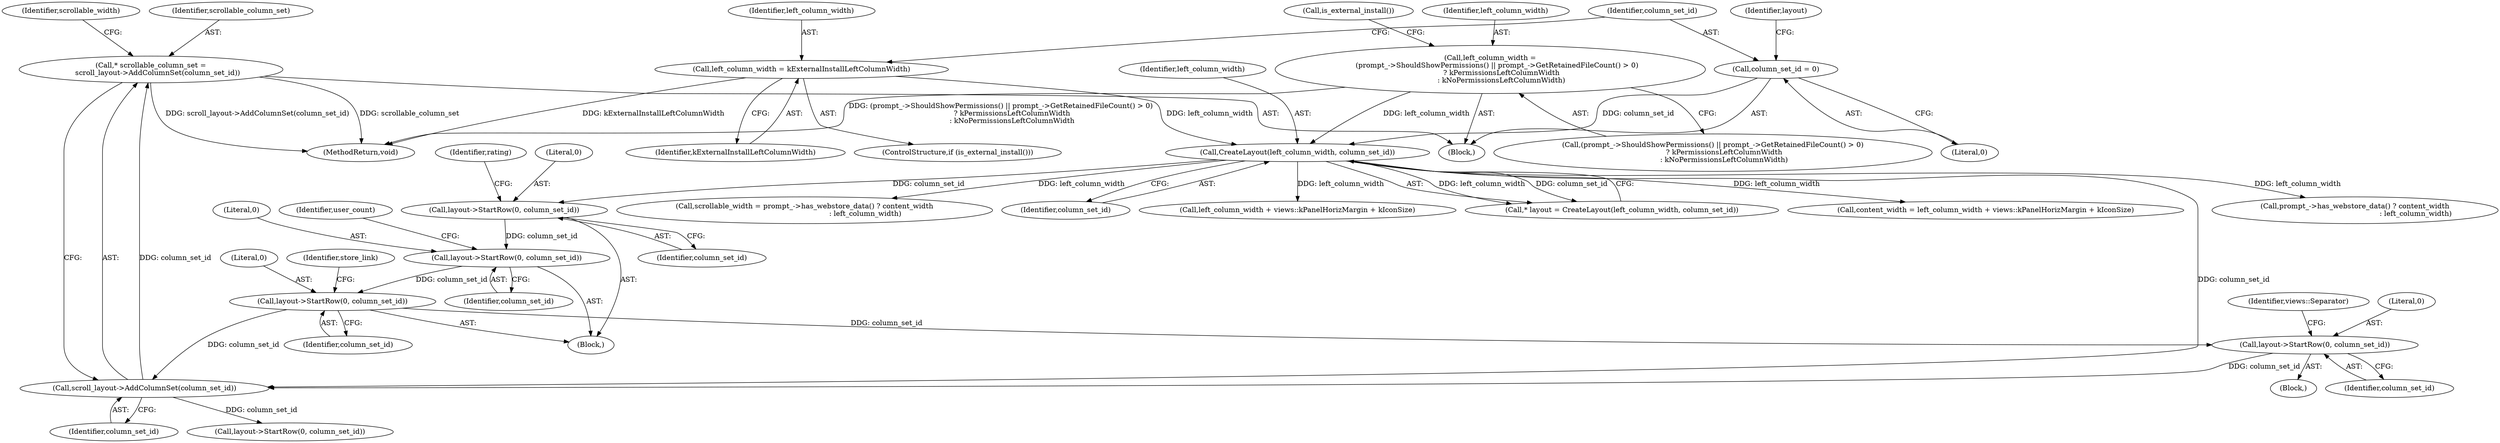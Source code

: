 digraph "0_Chrome_0a1c15fecb1240ab909e1431b6127410c3b380e0_0@pointer" {
"1000235" [label="(Call,* scrollable_column_set =\n      scroll_layout->AddColumnSet(column_set_id))"];
"1000237" [label="(Call,scroll_layout->AddColumnSet(column_set_id))"];
"1000184" [label="(Call,layout->StartRow(0, column_set_id))"];
"1000170" [label="(Call,layout->StartRow(0, column_set_id))"];
"1000136" [label="(Call,layout->StartRow(0, column_set_id))"];
"1000126" [label="(Call,CreateLayout(left_column_width, column_set_id))"];
"1000116" [label="(Call,left_column_width = kExternalInstallLeftColumnWidth)"];
"1000104" [label="(Call,left_column_width =\n      (prompt_->ShouldShowPermissions() || prompt_->GetRetainedFileCount() > 0)\n          ? kPermissionsLeftColumnWidth\n          : kNoPermissionsLeftColumnWidth)"];
"1000120" [label="(Call,column_set_id = 0)"];
"1000204" [label="(Call,layout->StartRow(0, column_set_id))"];
"1000175" [label="(Identifier,user_count)"];
"1000141" [label="(Identifier,rating)"];
"1000117" [label="(Identifier,left_column_width)"];
"1000138" [label="(Identifier,column_set_id)"];
"1000237" [label="(Call,scroll_layout->AddColumnSet(column_set_id))"];
"1000105" [label="(Identifier,left_column_width)"];
"1000200" [label="(Block,)"];
"1000235" [label="(Call,* scrollable_column_set =\n      scroll_layout->AddColumnSet(column_set_id))"];
"1000242" [label="(Call,prompt_->has_webstore_data() ? content_width\n                                                      : left_column_width)"];
"1000115" [label="(Call,is_external_install())"];
"1000118" [label="(Identifier,kExternalInstallLeftColumnWidth)"];
"1000186" [label="(Identifier,column_set_id)"];
"1000136" [label="(Call,layout->StartRow(0, column_set_id))"];
"1000170" [label="(Call,layout->StartRow(0, column_set_id))"];
"1000135" [label="(Block,)"];
"1000206" [label="(Identifier,column_set_id)"];
"1000124" [label="(Call,* layout = CreateLayout(left_column_width, column_set_id))"];
"1000209" [label="(Identifier,views::Separator)"];
"1000496" [label="(MethodReturn,void)"];
"1000240" [label="(Call,scrollable_width = prompt_->has_webstore_data() ? content_width\n                                                      : left_column_width)"];
"1000185" [label="(Literal,0)"];
"1000106" [label="(Call,(prompt_->ShouldShowPermissions() || prompt_->GetRetainedFileCount() > 0)\n          ? kPermissionsLeftColumnWidth\n          : kNoPermissionsLeftColumnWidth)"];
"1000184" [label="(Call,layout->StartRow(0, column_set_id))"];
"1000104" [label="(Call,left_column_width =\n      (prompt_->ShouldShowPermissions() || prompt_->GetRetainedFileCount() > 0)\n          ? kPermissionsLeftColumnWidth\n          : kNoPermissionsLeftColumnWidth)"];
"1000122" [label="(Literal,0)"];
"1000189" [label="(Identifier,store_link)"];
"1000128" [label="(Identifier,column_set_id)"];
"1000238" [label="(Identifier,column_set_id)"];
"1000126" [label="(Call,CreateLayout(left_column_width, column_set_id))"];
"1000102" [label="(Block,)"];
"1000125" [label="(Identifier,layout)"];
"1000241" [label="(Identifier,scrollable_width)"];
"1000116" [label="(Call,left_column_width = kExternalInstallLeftColumnWidth)"];
"1000120" [label="(Call,column_set_id = 0)"];
"1000137" [label="(Literal,0)"];
"1000204" [label="(Call,layout->StartRow(0, column_set_id))"];
"1000236" [label="(Identifier,scrollable_column_set)"];
"1000127" [label="(Identifier,left_column_width)"];
"1000217" [label="(Call,left_column_width + views::kPanelHorizMargin + kIconSize)"];
"1000114" [label="(ControlStructure,if (is_external_install()))"];
"1000264" [label="(Call,layout->StartRow(0, column_set_id))"];
"1000171" [label="(Literal,0)"];
"1000121" [label="(Identifier,column_set_id)"];
"1000205" [label="(Literal,0)"];
"1000172" [label="(Identifier,column_set_id)"];
"1000215" [label="(Call,content_width = left_column_width + views::kPanelHorizMargin + kIconSize)"];
"1000235" -> "1000102"  [label="AST: "];
"1000235" -> "1000237"  [label="CFG: "];
"1000236" -> "1000235"  [label="AST: "];
"1000237" -> "1000235"  [label="AST: "];
"1000241" -> "1000235"  [label="CFG: "];
"1000235" -> "1000496"  [label="DDG: scroll_layout->AddColumnSet(column_set_id)"];
"1000235" -> "1000496"  [label="DDG: scrollable_column_set"];
"1000237" -> "1000235"  [label="DDG: column_set_id"];
"1000237" -> "1000238"  [label="CFG: "];
"1000238" -> "1000237"  [label="AST: "];
"1000184" -> "1000237"  [label="DDG: column_set_id"];
"1000204" -> "1000237"  [label="DDG: column_set_id"];
"1000126" -> "1000237"  [label="DDG: column_set_id"];
"1000237" -> "1000264"  [label="DDG: column_set_id"];
"1000184" -> "1000135"  [label="AST: "];
"1000184" -> "1000186"  [label="CFG: "];
"1000185" -> "1000184"  [label="AST: "];
"1000186" -> "1000184"  [label="AST: "];
"1000189" -> "1000184"  [label="CFG: "];
"1000170" -> "1000184"  [label="DDG: column_set_id"];
"1000184" -> "1000204"  [label="DDG: column_set_id"];
"1000170" -> "1000135"  [label="AST: "];
"1000170" -> "1000172"  [label="CFG: "];
"1000171" -> "1000170"  [label="AST: "];
"1000172" -> "1000170"  [label="AST: "];
"1000175" -> "1000170"  [label="CFG: "];
"1000136" -> "1000170"  [label="DDG: column_set_id"];
"1000136" -> "1000135"  [label="AST: "];
"1000136" -> "1000138"  [label="CFG: "];
"1000137" -> "1000136"  [label="AST: "];
"1000138" -> "1000136"  [label="AST: "];
"1000141" -> "1000136"  [label="CFG: "];
"1000126" -> "1000136"  [label="DDG: column_set_id"];
"1000126" -> "1000124"  [label="AST: "];
"1000126" -> "1000128"  [label="CFG: "];
"1000127" -> "1000126"  [label="AST: "];
"1000128" -> "1000126"  [label="AST: "];
"1000124" -> "1000126"  [label="CFG: "];
"1000126" -> "1000124"  [label="DDG: left_column_width"];
"1000126" -> "1000124"  [label="DDG: column_set_id"];
"1000116" -> "1000126"  [label="DDG: left_column_width"];
"1000104" -> "1000126"  [label="DDG: left_column_width"];
"1000120" -> "1000126"  [label="DDG: column_set_id"];
"1000126" -> "1000215"  [label="DDG: left_column_width"];
"1000126" -> "1000217"  [label="DDG: left_column_width"];
"1000126" -> "1000240"  [label="DDG: left_column_width"];
"1000126" -> "1000242"  [label="DDG: left_column_width"];
"1000116" -> "1000114"  [label="AST: "];
"1000116" -> "1000118"  [label="CFG: "];
"1000117" -> "1000116"  [label="AST: "];
"1000118" -> "1000116"  [label="AST: "];
"1000121" -> "1000116"  [label="CFG: "];
"1000116" -> "1000496"  [label="DDG: kExternalInstallLeftColumnWidth"];
"1000104" -> "1000102"  [label="AST: "];
"1000104" -> "1000106"  [label="CFG: "];
"1000105" -> "1000104"  [label="AST: "];
"1000106" -> "1000104"  [label="AST: "];
"1000115" -> "1000104"  [label="CFG: "];
"1000104" -> "1000496"  [label="DDG: (prompt_->ShouldShowPermissions() || prompt_->GetRetainedFileCount() > 0)\n          ? kPermissionsLeftColumnWidth\n          : kNoPermissionsLeftColumnWidth"];
"1000120" -> "1000102"  [label="AST: "];
"1000120" -> "1000122"  [label="CFG: "];
"1000121" -> "1000120"  [label="AST: "];
"1000122" -> "1000120"  [label="AST: "];
"1000125" -> "1000120"  [label="CFG: "];
"1000204" -> "1000200"  [label="AST: "];
"1000204" -> "1000206"  [label="CFG: "];
"1000205" -> "1000204"  [label="AST: "];
"1000206" -> "1000204"  [label="AST: "];
"1000209" -> "1000204"  [label="CFG: "];
}
